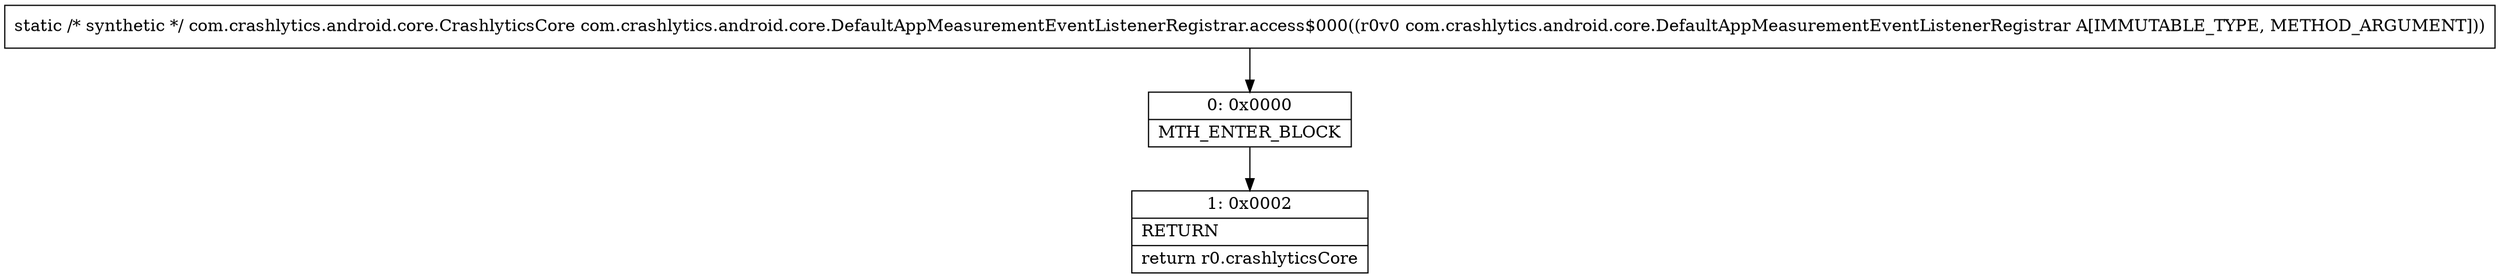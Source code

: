 digraph "CFG forcom.crashlytics.android.core.DefaultAppMeasurementEventListenerRegistrar.access$000(Lcom\/crashlytics\/android\/core\/DefaultAppMeasurementEventListenerRegistrar;)Lcom\/crashlytics\/android\/core\/CrashlyticsCore;" {
Node_0 [shape=record,label="{0\:\ 0x0000|MTH_ENTER_BLOCK\l}"];
Node_1 [shape=record,label="{1\:\ 0x0002|RETURN\l|return r0.crashlyticsCore\l}"];
MethodNode[shape=record,label="{static \/* synthetic *\/ com.crashlytics.android.core.CrashlyticsCore com.crashlytics.android.core.DefaultAppMeasurementEventListenerRegistrar.access$000((r0v0 com.crashlytics.android.core.DefaultAppMeasurementEventListenerRegistrar A[IMMUTABLE_TYPE, METHOD_ARGUMENT])) }"];
MethodNode -> Node_0;
Node_0 -> Node_1;
}

